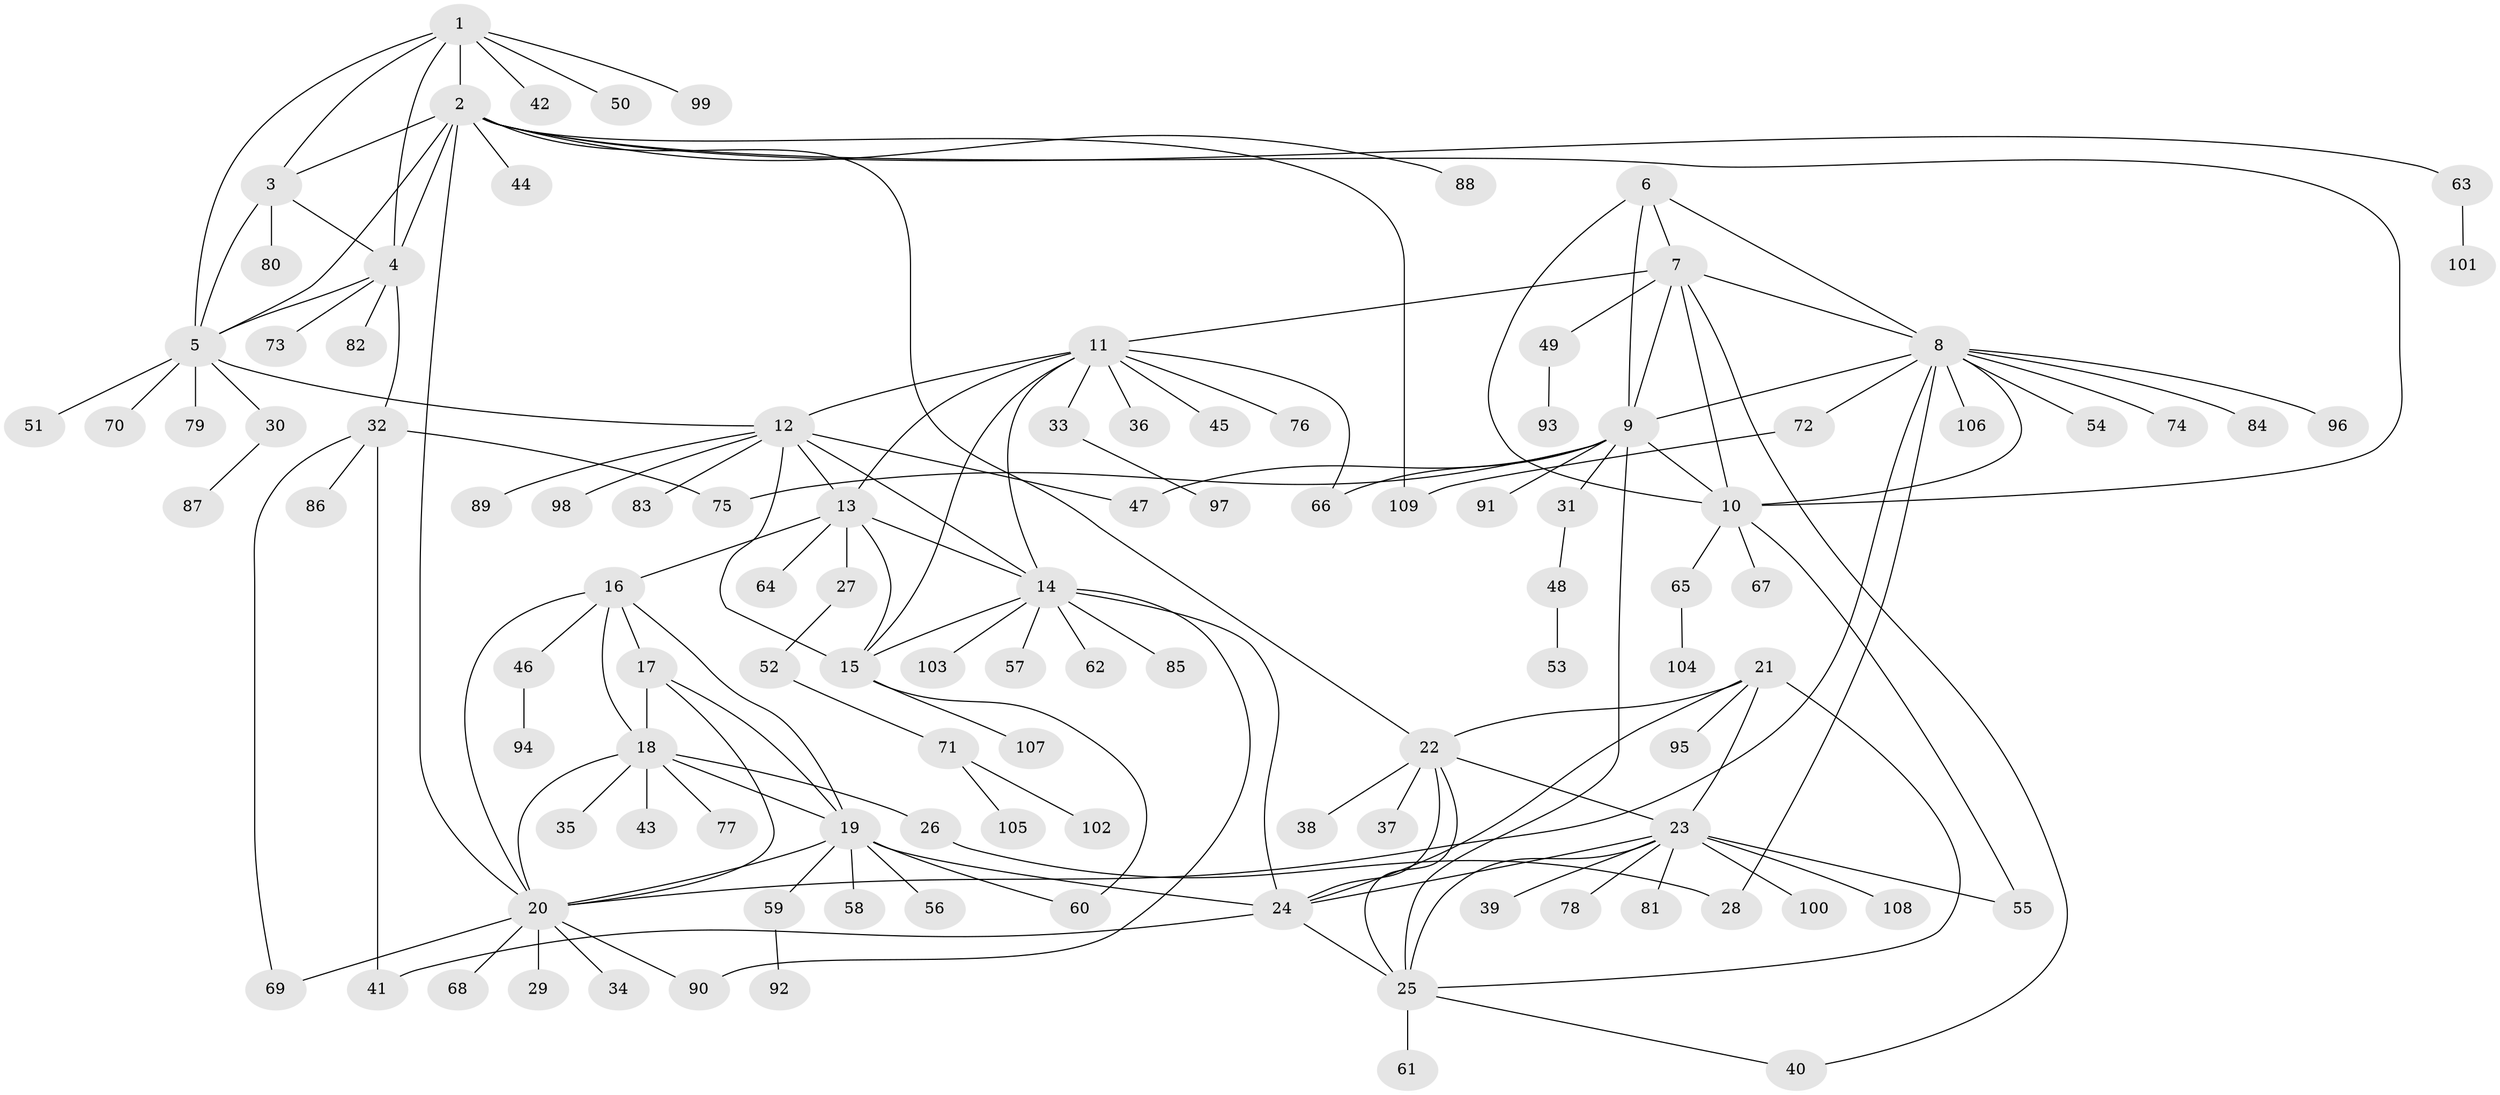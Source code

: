 // Generated by graph-tools (version 1.1) at 2025/26/03/09/25 03:26:46]
// undirected, 109 vertices, 155 edges
graph export_dot {
graph [start="1"]
  node [color=gray90,style=filled];
  1;
  2;
  3;
  4;
  5;
  6;
  7;
  8;
  9;
  10;
  11;
  12;
  13;
  14;
  15;
  16;
  17;
  18;
  19;
  20;
  21;
  22;
  23;
  24;
  25;
  26;
  27;
  28;
  29;
  30;
  31;
  32;
  33;
  34;
  35;
  36;
  37;
  38;
  39;
  40;
  41;
  42;
  43;
  44;
  45;
  46;
  47;
  48;
  49;
  50;
  51;
  52;
  53;
  54;
  55;
  56;
  57;
  58;
  59;
  60;
  61;
  62;
  63;
  64;
  65;
  66;
  67;
  68;
  69;
  70;
  71;
  72;
  73;
  74;
  75;
  76;
  77;
  78;
  79;
  80;
  81;
  82;
  83;
  84;
  85;
  86;
  87;
  88;
  89;
  90;
  91;
  92;
  93;
  94;
  95;
  96;
  97;
  98;
  99;
  100;
  101;
  102;
  103;
  104;
  105;
  106;
  107;
  108;
  109;
  1 -- 2;
  1 -- 3;
  1 -- 4;
  1 -- 5;
  1 -- 42;
  1 -- 50;
  1 -- 99;
  2 -- 3;
  2 -- 4;
  2 -- 5;
  2 -- 10;
  2 -- 20;
  2 -- 22;
  2 -- 44;
  2 -- 63;
  2 -- 88;
  2 -- 109;
  3 -- 4;
  3 -- 5;
  3 -- 80;
  4 -- 5;
  4 -- 32;
  4 -- 73;
  4 -- 82;
  5 -- 12;
  5 -- 30;
  5 -- 51;
  5 -- 70;
  5 -- 79;
  6 -- 7;
  6 -- 8;
  6 -- 9;
  6 -- 10;
  7 -- 8;
  7 -- 9;
  7 -- 10;
  7 -- 11;
  7 -- 40;
  7 -- 49;
  8 -- 9;
  8 -- 10;
  8 -- 20;
  8 -- 28;
  8 -- 54;
  8 -- 72;
  8 -- 74;
  8 -- 84;
  8 -- 96;
  8 -- 106;
  9 -- 10;
  9 -- 25;
  9 -- 31;
  9 -- 47;
  9 -- 66;
  9 -- 75;
  9 -- 91;
  10 -- 55;
  10 -- 65;
  10 -- 67;
  11 -- 12;
  11 -- 13;
  11 -- 14;
  11 -- 15;
  11 -- 33;
  11 -- 36;
  11 -- 45;
  11 -- 66;
  11 -- 76;
  12 -- 13;
  12 -- 14;
  12 -- 15;
  12 -- 47;
  12 -- 83;
  12 -- 89;
  12 -- 98;
  13 -- 14;
  13 -- 15;
  13 -- 16;
  13 -- 27;
  13 -- 64;
  14 -- 15;
  14 -- 24;
  14 -- 57;
  14 -- 62;
  14 -- 85;
  14 -- 90;
  14 -- 103;
  15 -- 60;
  15 -- 107;
  16 -- 17;
  16 -- 18;
  16 -- 19;
  16 -- 20;
  16 -- 46;
  17 -- 18;
  17 -- 19;
  17 -- 20;
  18 -- 19;
  18 -- 20;
  18 -- 26;
  18 -- 35;
  18 -- 43;
  18 -- 77;
  19 -- 20;
  19 -- 24;
  19 -- 56;
  19 -- 58;
  19 -- 59;
  19 -- 60;
  20 -- 29;
  20 -- 34;
  20 -- 68;
  20 -- 69;
  20 -- 90;
  21 -- 22;
  21 -- 23;
  21 -- 24;
  21 -- 25;
  21 -- 95;
  22 -- 23;
  22 -- 24;
  22 -- 25;
  22 -- 37;
  22 -- 38;
  23 -- 24;
  23 -- 25;
  23 -- 39;
  23 -- 55;
  23 -- 78;
  23 -- 81;
  23 -- 100;
  23 -- 108;
  24 -- 25;
  24 -- 41;
  25 -- 40;
  25 -- 61;
  26 -- 28;
  27 -- 52;
  30 -- 87;
  31 -- 48;
  32 -- 41;
  32 -- 69;
  32 -- 75;
  32 -- 86;
  33 -- 97;
  46 -- 94;
  48 -- 53;
  49 -- 93;
  52 -- 71;
  59 -- 92;
  63 -- 101;
  65 -- 104;
  71 -- 102;
  71 -- 105;
  72 -- 109;
}
